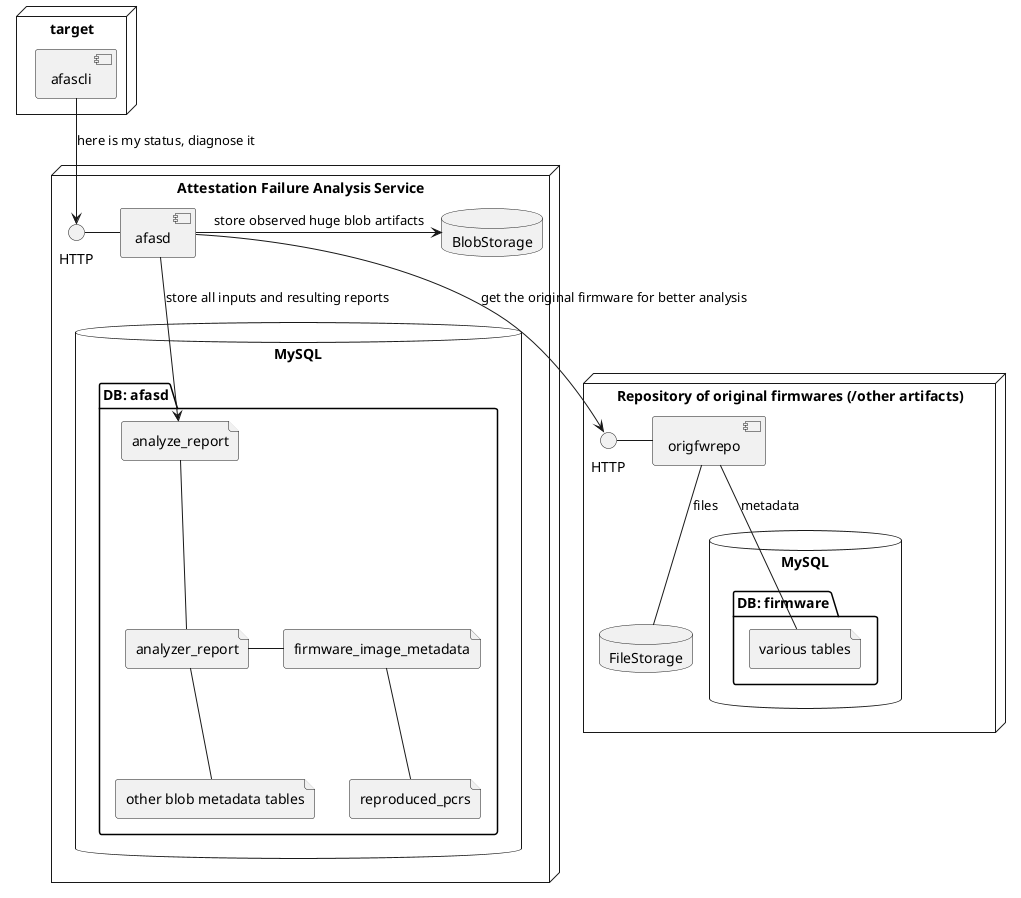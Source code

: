 @startuml afas_components


'package "Some Group" {
'  HTTP - [First Component]
'  [Another Component]
'}

node "target" {
	[afascli]
}

node "Attestation Failure Analysis Service" {
  interface HTTP as afasd_http
  [afasd]
  afasd_http - [afasd]

  database MySQL as afasd_mysql {
    folder "DB: afasd" as afasd_db {
      file analyze_report
      file analyzer_report
      file "other blob metadata tables" as other_blob_metadata_tables
      file firmware_image_metadata
      file reproduced_pcrs
      analyze_report -- analyzer_report
      analyzer_report - firmware_image_metadata
      analyzer_report -- other_blob_metadata_tables
      firmware_image_metadata -- reproduced_pcrs
    }
  }

  database BlobStorage as afasd_blobstorage {

  }

  afasd --> analyze_report: store all inputs and resulting reports
  afasd -> afasd_blobstorage: store observed huge blob artifacts
}

afascli --> afasd_http: here is my status, diagnose it

node "Repository of original firmwares (/other artifacts)" {
  interface HTTP as origfwrepo_http
  [origfwrepo]
  origfwrepo_http - [origfwrepo]

  database FileStorage as origfwrepo_filestorage {

  }

  database MySQL as origfwrepo_mysql {
    folder "DB: firmware" as origfwrepo_db {
      file "various tables" as tables
    }
  }

  origfwrepo -- origfwrepo_filestorage: files
  origfwrepo -- tables: metadata
}

afasd --> origfwrepo_http: get the original firmware for better analysis

@enduml